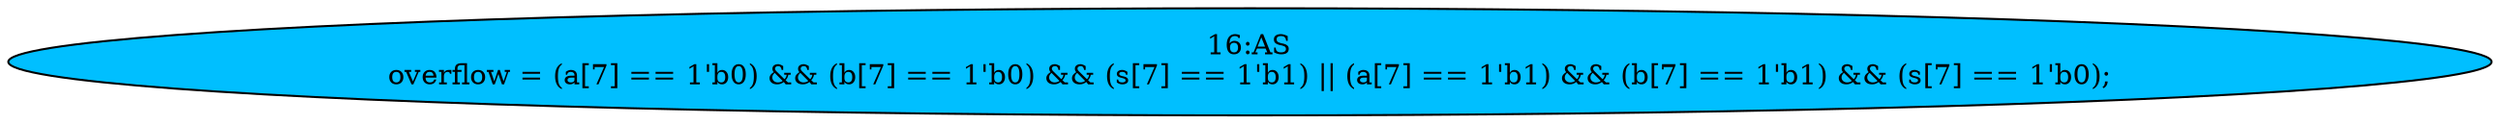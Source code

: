strict digraph "" {
	node [label="\N"];
	"16:AS"	[ast="<pyverilog.vparser.ast.Assign object at 0x7f00826b1610>",
		def_var="['overflow']",
		fillcolor=deepskyblue,
		label="16:AS
overflow = (a[7] == 1'b0) && (b[7] == 1'b0) && (s[7] == 1'b1) || (a[7] == 1'b1) && (b[7] == 1'b1) && (s[7] == 1'b0);",
		statements="[]",
		style=filled,
		typ=Assign,
		use_var="['a', 'b', 's', 'a', 'b', 's']"];
}
